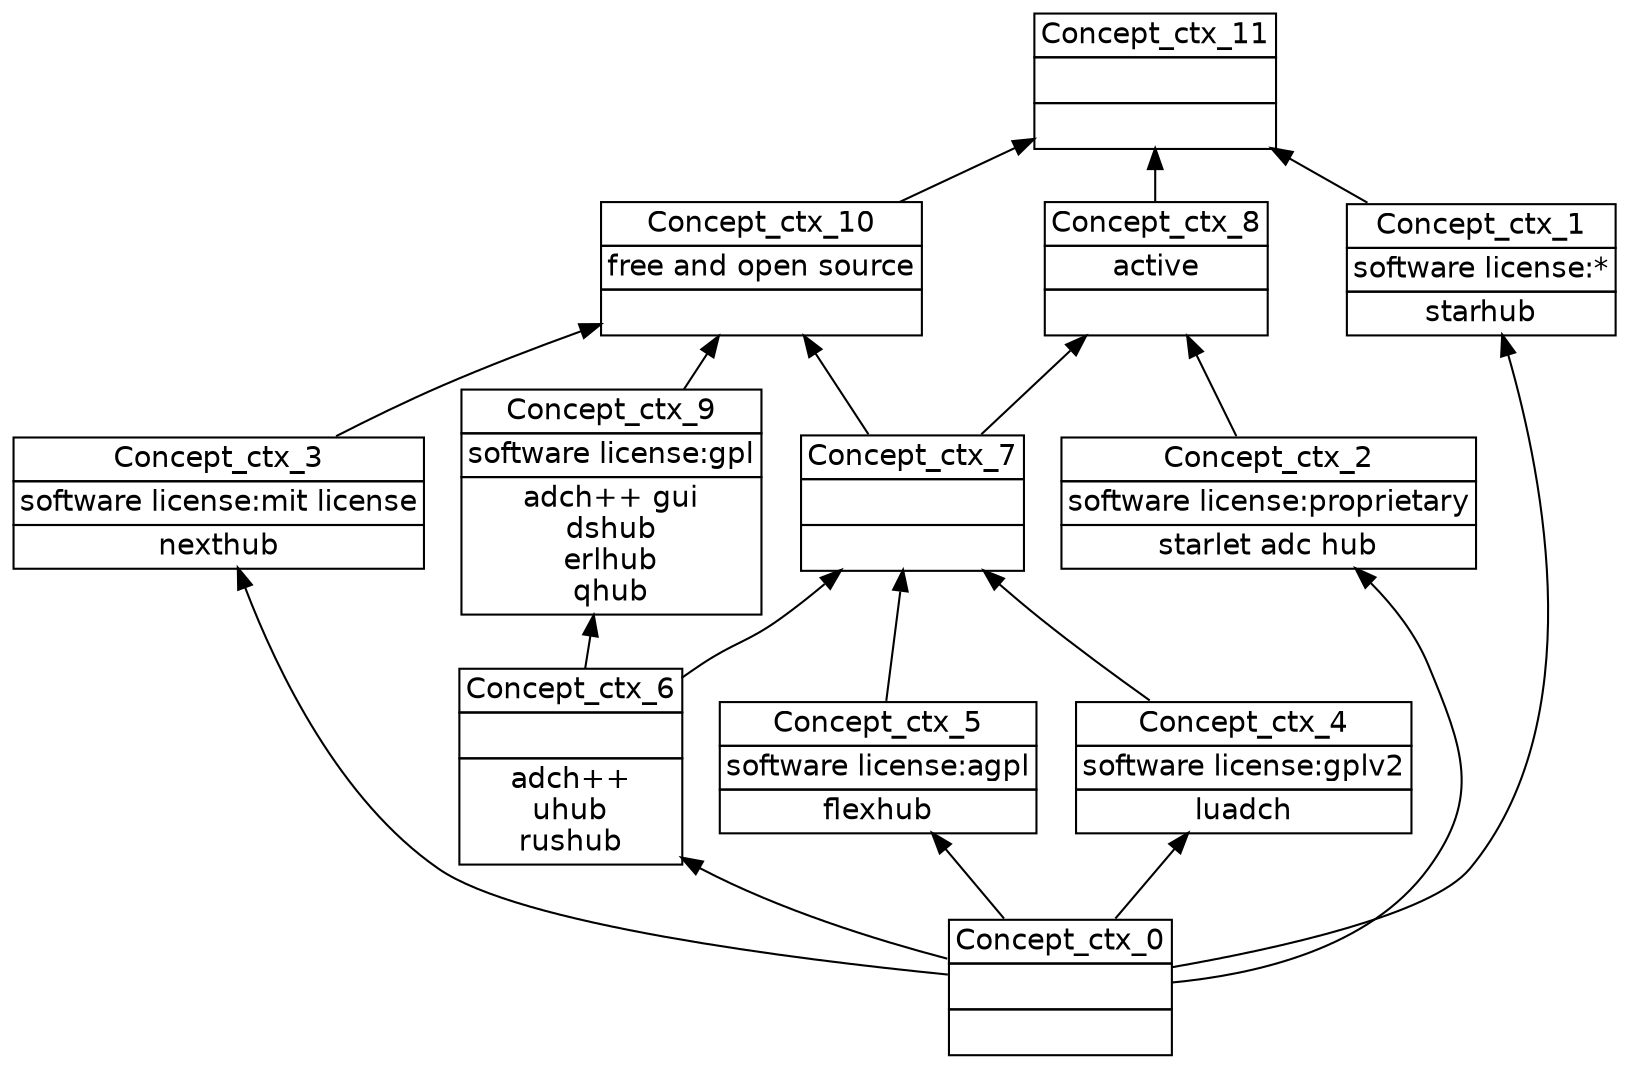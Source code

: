 digraph G { 
	rankdir=BT;
	margin=0;
	node [margin="0.03,0.03",fontname="DejaVu Sans"];
	ranksep=0.3;
	nodesep=0.2;
//graph[label="name:ctx,concept number:12,object number:12,attribute number:8"
0 [shape=none,label=<<table border="0" cellborder="1" cellspacing="0" port="p"><tr><td>Concept_ctx_11</td></tr><tr><td><br/></td></tr><tr><td><br/></td></tr></table>>];
1 [shape=none,label=<<table border="0" cellborder="1" cellspacing="0" port="p"><tr><td>Concept_ctx_10</td></tr><tr><td>free and open source<br/></td></tr><tr><td><br/></td></tr></table>>];
2 [shape=none,label=<<table border="0" cellborder="1" cellspacing="0" port="p"><tr><td>Concept_ctx_7</td></tr><tr><td><br/></td></tr><tr><td><br/></td></tr></table>>];
3 [shape=none,label=<<table border="0" cellborder="1" cellspacing="0" port="p"><tr><td>Concept_ctx_8</td></tr><tr><td>active<br/></td></tr><tr><td><br/></td></tr></table>>];
4 [shape=none,label=<<table border="0" cellborder="1" cellspacing="0" port="p"><tr><td>Concept_ctx_6</td></tr><tr><td><br/></td></tr><tr><td>adch++<br/>uhub<br/>rushub<br/></td></tr></table>>];
5 [shape=none,label=<<table border="0" cellborder="1" cellspacing="0" port="p"><tr><td>Concept_ctx_9</td></tr><tr><td>software license:gpl<br/></td></tr><tr><td>adch++ gui<br/>dshub<br/>erlhub<br/>qhub<br/></td></tr></table>>];
6 [shape=none,label=<<table border="0" cellborder="1" cellspacing="0" port="p"><tr><td>Concept_ctx_0</td></tr><tr><td><br/></td></tr><tr><td><br/></td></tr></table>>];
7 [shape=none,label=<<table border="0" cellborder="1" cellspacing="0" port="p"><tr><td>Concept_ctx_5</td></tr><tr><td>software license:agpl<br/></td></tr><tr><td>flexhub<br/></td></tr></table>>];
8 [shape=none,label=<<table border="0" cellborder="1" cellspacing="0" port="p"><tr><td>Concept_ctx_4</td></tr><tr><td>software license:gplv2<br/></td></tr><tr><td>luadch<br/></td></tr></table>>];
9 [shape=none,label=<<table border="0" cellborder="1" cellspacing="0" port="p"><tr><td>Concept_ctx_3</td></tr><tr><td>software license:mit license<br/></td></tr><tr><td>nexthub<br/></td></tr></table>>];
10 [shape=none,label=<<table border="0" cellborder="1" cellspacing="0" port="p"><tr><td>Concept_ctx_2</td></tr><tr><td>software license:proprietary<br/></td></tr><tr><td>starlet adc hub<br/></td></tr></table>>];
11 [shape=none,label=<<table border="0" cellborder="1" cellspacing="0" port="p"><tr><td>Concept_ctx_1</td></tr><tr><td>software license:*<br/></td></tr><tr><td>starhub<br/></td></tr></table>>];
	3:p -> 0:p
	1:p -> 0:p
	11:p -> 0:p
	2:p -> 1:p
	5:p -> 1:p
	9:p -> 1:p
	4:p -> 2:p
	7:p -> 2:p
	8:p -> 2:p
	2:p -> 3:p
	10:p -> 3:p
	6:p -> 4:p
	4:p -> 5:p
	6:p -> 7:p
	6:p -> 8:p
	6:p -> 9:p
	6:p -> 10:p
	6:p -> 11:p
}